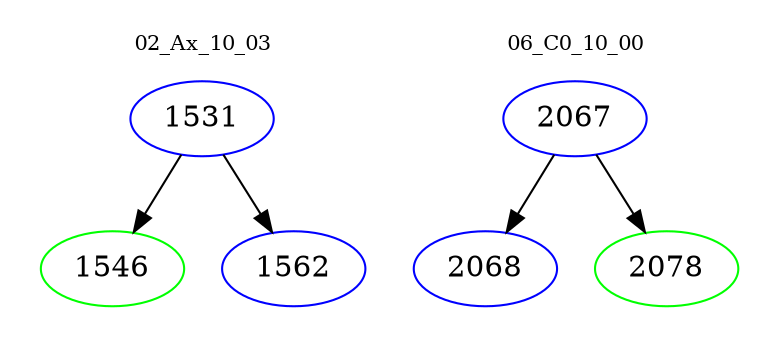 digraph{
subgraph cluster_0 {
color = white
label = "02_Ax_10_03";
fontsize=10;
T0_1531 [label="1531", color="blue"]
T0_1531 -> T0_1546 [color="black"]
T0_1546 [label="1546", color="green"]
T0_1531 -> T0_1562 [color="black"]
T0_1562 [label="1562", color="blue"]
}
subgraph cluster_1 {
color = white
label = "06_C0_10_00";
fontsize=10;
T1_2067 [label="2067", color="blue"]
T1_2067 -> T1_2068 [color="black"]
T1_2068 [label="2068", color="blue"]
T1_2067 -> T1_2078 [color="black"]
T1_2078 [label="2078", color="green"]
}
}
